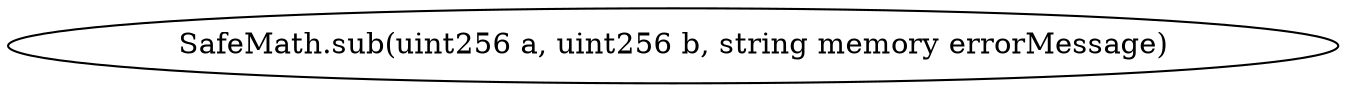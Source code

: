 digraph "" {
	graph [bb="0,0,530,36"];
	node [label="\N"];
	"SafeMath.sub(uint256 a, uint256 b, string memory errorMessage)"	 [height=0.5,
		pos="265,18",
		width=7.3612];
}
